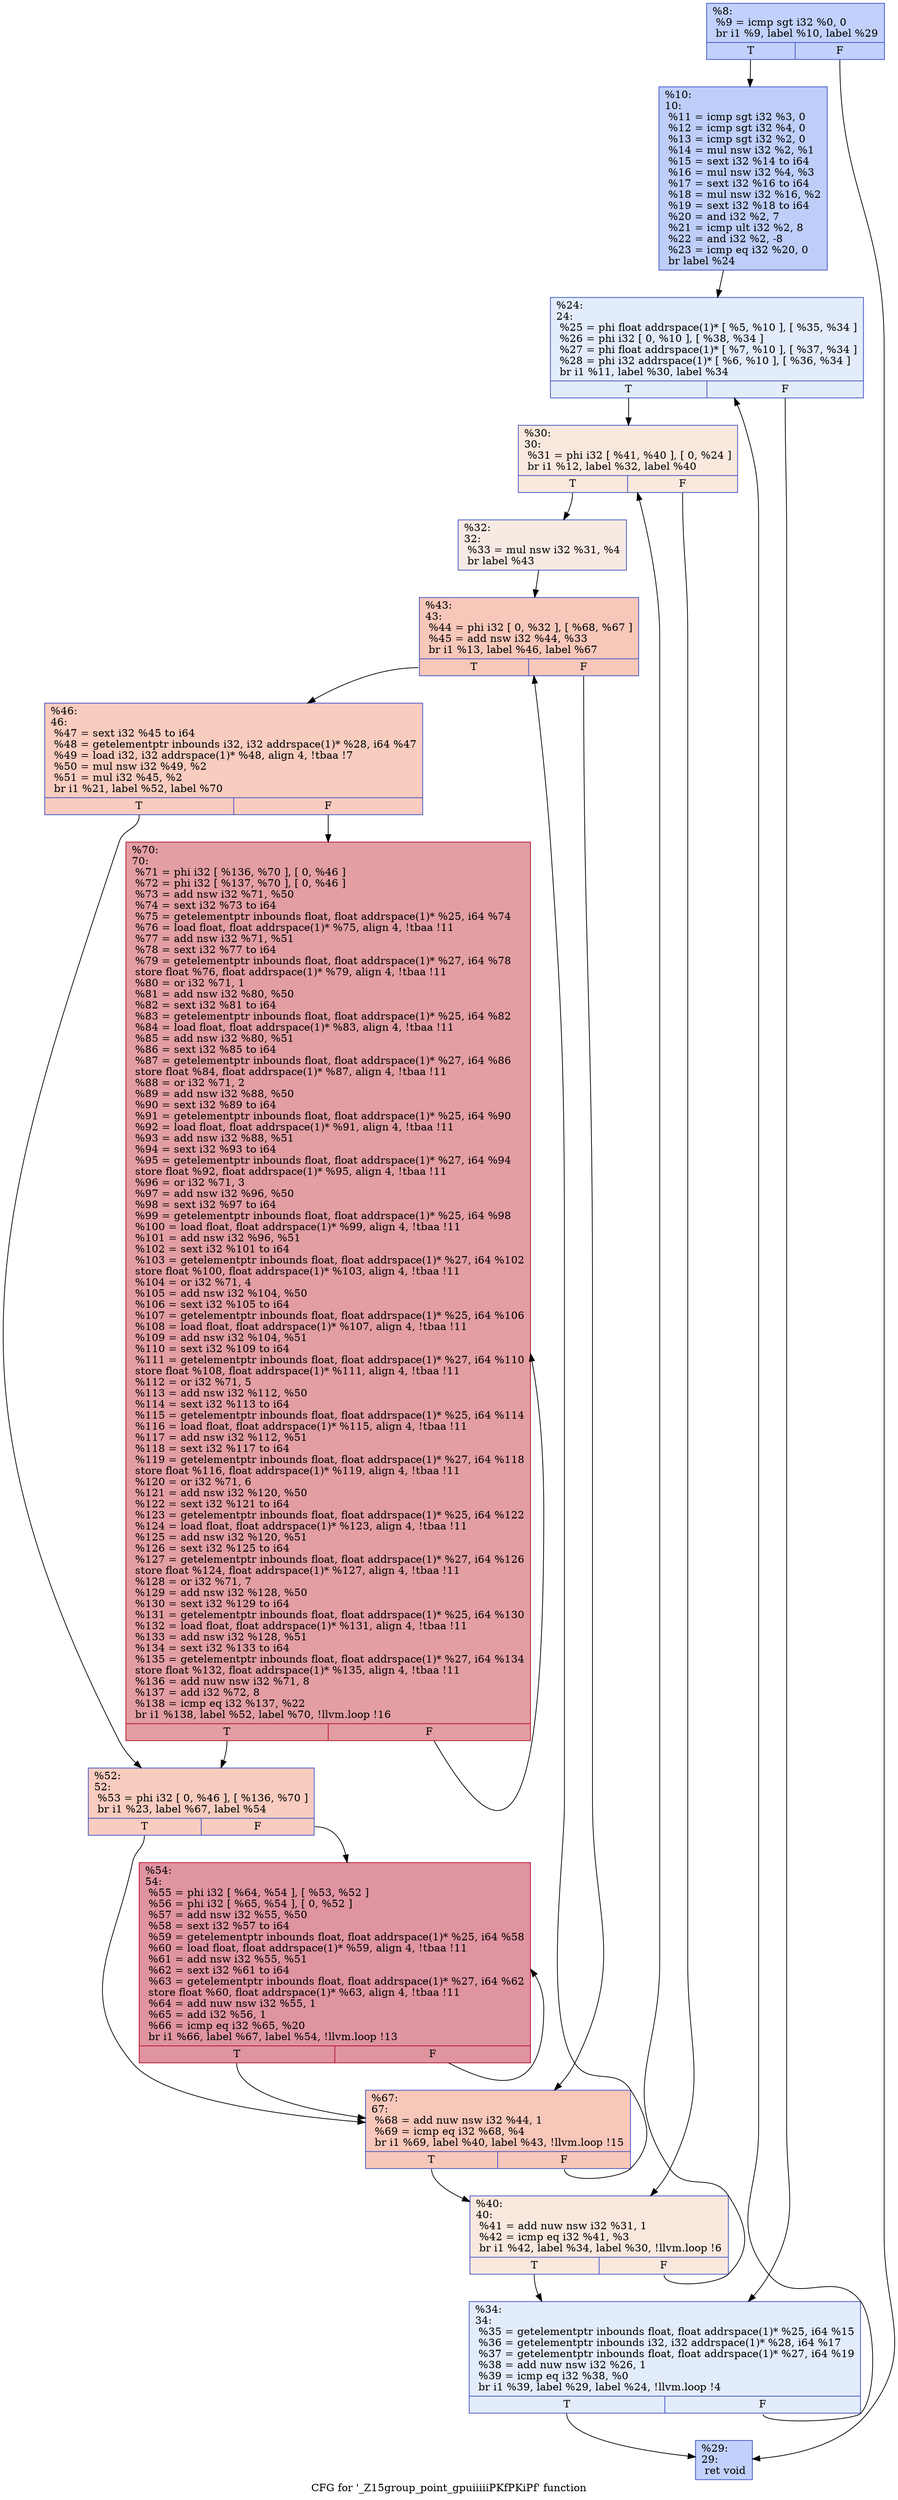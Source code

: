 digraph "CFG for '_Z15group_point_gpuiiiiiPKfPKiPf' function" {
	label="CFG for '_Z15group_point_gpuiiiiiPKfPKiPf' function";

	Node0x4e03660 [shape=record,color="#3d50c3ff", style=filled, fillcolor="#7396f570",label="{%8:\l  %9 = icmp sgt i32 %0, 0\l  br i1 %9, label %10, label %29\l|{<s0>T|<s1>F}}"];
	Node0x4e03660:s0 -> Node0x4e03610;
	Node0x4e03660:s1 -> Node0x4e03e20;
	Node0x4e03610 [shape=record,color="#3d50c3ff", style=filled, fillcolor="#6c8ff170",label="{%10:\l10:                                               \l  %11 = icmp sgt i32 %3, 0\l  %12 = icmp sgt i32 %4, 0\l  %13 = icmp sgt i32 %2, 0\l  %14 = mul nsw i32 %2, %1\l  %15 = sext i32 %14 to i64\l  %16 = mul nsw i32 %4, %3\l  %17 = sext i32 %16 to i64\l  %18 = mul nsw i32 %16, %2\l  %19 = sext i32 %18 to i64\l  %20 = and i32 %2, 7\l  %21 = icmp ult i32 %2, 8\l  %22 = and i32 %2, -8\l  %23 = icmp eq i32 %20, 0\l  br label %24\l}"];
	Node0x4e03610 -> Node0x4e02880;
	Node0x4e02880 [shape=record,color="#3d50c3ff", style=filled, fillcolor="#bfd3f670",label="{%24:\l24:                                               \l  %25 = phi float addrspace(1)* [ %5, %10 ], [ %35, %34 ]\l  %26 = phi i32 [ 0, %10 ], [ %38, %34 ]\l  %27 = phi float addrspace(1)* [ %7, %10 ], [ %37, %34 ]\l  %28 = phi i32 addrspace(1)* [ %6, %10 ], [ %36, %34 ]\l  br i1 %11, label %30, label %34\l|{<s0>T|<s1>F}}"];
	Node0x4e02880:s0 -> Node0x4e04d00;
	Node0x4e02880:s1 -> Node0x4e04860;
	Node0x4e03e20 [shape=record,color="#3d50c3ff", style=filled, fillcolor="#7396f570",label="{%29:\l29:                                               \l  ret void\l}"];
	Node0x4e04d00 [shape=record,color="#3d50c3ff", style=filled, fillcolor="#f2cab570",label="{%30:\l30:                                               \l  %31 = phi i32 [ %41, %40 ], [ 0, %24 ]\l  br i1 %12, label %32, label %40\l|{<s0>T|<s1>F}}"];
	Node0x4e04d00:s0 -> Node0x4e04fc0;
	Node0x4e04d00:s1 -> Node0x4e04ec0;
	Node0x4e04fc0 [shape=record,color="#3d50c3ff", style=filled, fillcolor="#eed0c070",label="{%32:\l32:                                               \l  %33 = mul nsw i32 %31, %4\l  br label %43\l}"];
	Node0x4e04fc0 -> Node0x4e04330;
	Node0x4e04860 [shape=record,color="#3d50c3ff", style=filled, fillcolor="#bfd3f670",label="{%34:\l34:                                               \l  %35 = getelementptr inbounds float, float addrspace(1)* %25, i64 %15\l  %36 = getelementptr inbounds i32, i32 addrspace(1)* %28, i64 %17\l  %37 = getelementptr inbounds float, float addrspace(1)* %27, i64 %19\l  %38 = add nuw nsw i32 %26, 1\l  %39 = icmp eq i32 %38, %0\l  br i1 %39, label %29, label %24, !llvm.loop !4\l|{<s0>T|<s1>F}}"];
	Node0x4e04860:s0 -> Node0x4e03e20;
	Node0x4e04860:s1 -> Node0x4e02880;
	Node0x4e04ec0 [shape=record,color="#3d50c3ff", style=filled, fillcolor="#f2cab570",label="{%40:\l40:                                               \l  %41 = add nuw nsw i32 %31, 1\l  %42 = icmp eq i32 %41, %3\l  br i1 %42, label %34, label %30, !llvm.loop !6\l|{<s0>T|<s1>F}}"];
	Node0x4e04ec0:s0 -> Node0x4e04860;
	Node0x4e04ec0:s1 -> Node0x4e04d00;
	Node0x4e04330 [shape=record,color="#3d50c3ff", style=filled, fillcolor="#ec7f6370",label="{%43:\l43:                                               \l  %44 = phi i32 [ 0, %32 ], [ %68, %67 ]\l  %45 = add nsw i32 %44, %33\l  br i1 %13, label %46, label %67\l|{<s0>T|<s1>F}}"];
	Node0x4e04330:s0 -> Node0x4e065a0;
	Node0x4e04330:s1 -> Node0x4e06410;
	Node0x4e065a0 [shape=record,color="#3d50c3ff", style=filled, fillcolor="#f08b6e70",label="{%46:\l46:                                               \l  %47 = sext i32 %45 to i64\l  %48 = getelementptr inbounds i32, i32 addrspace(1)* %28, i64 %47\l  %49 = load i32, i32 addrspace(1)* %48, align 4, !tbaa !7\l  %50 = mul nsw i32 %49, %2\l  %51 = mul i32 %45, %2\l  br i1 %21, label %52, label %70\l|{<s0>T|<s1>F}}"];
	Node0x4e065a0:s0 -> Node0x4e06a80;
	Node0x4e065a0:s1 -> Node0x4e06b10;
	Node0x4e06a80 [shape=record,color="#3d50c3ff", style=filled, fillcolor="#f08b6e70",label="{%52:\l52:                                               \l  %53 = phi i32 [ 0, %46 ], [ %136, %70 ]\l  br i1 %23, label %67, label %54\l|{<s0>T|<s1>F}}"];
	Node0x4e06a80:s0 -> Node0x4e06410;
	Node0x4e06a80:s1 -> Node0x4e06d00;
	Node0x4e06d00 [shape=record,color="#b70d28ff", style=filled, fillcolor="#b70d2870",label="{%54:\l54:                                               \l  %55 = phi i32 [ %64, %54 ], [ %53, %52 ]\l  %56 = phi i32 [ %65, %54 ], [ 0, %52 ]\l  %57 = add nsw i32 %55, %50\l  %58 = sext i32 %57 to i64\l  %59 = getelementptr inbounds float, float addrspace(1)* %25, i64 %58\l  %60 = load float, float addrspace(1)* %59, align 4, !tbaa !11\l  %61 = add nsw i32 %55, %51\l  %62 = sext i32 %61 to i64\l  %63 = getelementptr inbounds float, float addrspace(1)* %27, i64 %62\l  store float %60, float addrspace(1)* %63, align 4, !tbaa !11\l  %64 = add nuw nsw i32 %55, 1\l  %65 = add i32 %56, 1\l  %66 = icmp eq i32 %65, %20\l  br i1 %66, label %67, label %54, !llvm.loop !13\l|{<s0>T|<s1>F}}"];
	Node0x4e06d00:s0 -> Node0x4e06410;
	Node0x4e06d00:s1 -> Node0x4e06d00;
	Node0x4e06410 [shape=record,color="#3d50c3ff", style=filled, fillcolor="#ec7f6370",label="{%67:\l67:                                               \l  %68 = add nuw nsw i32 %44, 1\l  %69 = icmp eq i32 %68, %4\l  br i1 %69, label %40, label %43, !llvm.loop !15\l|{<s0>T|<s1>F}}"];
	Node0x4e06410:s0 -> Node0x4e04ec0;
	Node0x4e06410:s1 -> Node0x4e04330;
	Node0x4e06b10 [shape=record,color="#b70d28ff", style=filled, fillcolor="#be242e70",label="{%70:\l70:                                               \l  %71 = phi i32 [ %136, %70 ], [ 0, %46 ]\l  %72 = phi i32 [ %137, %70 ], [ 0, %46 ]\l  %73 = add nsw i32 %71, %50\l  %74 = sext i32 %73 to i64\l  %75 = getelementptr inbounds float, float addrspace(1)* %25, i64 %74\l  %76 = load float, float addrspace(1)* %75, align 4, !tbaa !11\l  %77 = add nsw i32 %71, %51\l  %78 = sext i32 %77 to i64\l  %79 = getelementptr inbounds float, float addrspace(1)* %27, i64 %78\l  store float %76, float addrspace(1)* %79, align 4, !tbaa !11\l  %80 = or i32 %71, 1\l  %81 = add nsw i32 %80, %50\l  %82 = sext i32 %81 to i64\l  %83 = getelementptr inbounds float, float addrspace(1)* %25, i64 %82\l  %84 = load float, float addrspace(1)* %83, align 4, !tbaa !11\l  %85 = add nsw i32 %80, %51\l  %86 = sext i32 %85 to i64\l  %87 = getelementptr inbounds float, float addrspace(1)* %27, i64 %86\l  store float %84, float addrspace(1)* %87, align 4, !tbaa !11\l  %88 = or i32 %71, 2\l  %89 = add nsw i32 %88, %50\l  %90 = sext i32 %89 to i64\l  %91 = getelementptr inbounds float, float addrspace(1)* %25, i64 %90\l  %92 = load float, float addrspace(1)* %91, align 4, !tbaa !11\l  %93 = add nsw i32 %88, %51\l  %94 = sext i32 %93 to i64\l  %95 = getelementptr inbounds float, float addrspace(1)* %27, i64 %94\l  store float %92, float addrspace(1)* %95, align 4, !tbaa !11\l  %96 = or i32 %71, 3\l  %97 = add nsw i32 %96, %50\l  %98 = sext i32 %97 to i64\l  %99 = getelementptr inbounds float, float addrspace(1)* %25, i64 %98\l  %100 = load float, float addrspace(1)* %99, align 4, !tbaa !11\l  %101 = add nsw i32 %96, %51\l  %102 = sext i32 %101 to i64\l  %103 = getelementptr inbounds float, float addrspace(1)* %27, i64 %102\l  store float %100, float addrspace(1)* %103, align 4, !tbaa !11\l  %104 = or i32 %71, 4\l  %105 = add nsw i32 %104, %50\l  %106 = sext i32 %105 to i64\l  %107 = getelementptr inbounds float, float addrspace(1)* %25, i64 %106\l  %108 = load float, float addrspace(1)* %107, align 4, !tbaa !11\l  %109 = add nsw i32 %104, %51\l  %110 = sext i32 %109 to i64\l  %111 = getelementptr inbounds float, float addrspace(1)* %27, i64 %110\l  store float %108, float addrspace(1)* %111, align 4, !tbaa !11\l  %112 = or i32 %71, 5\l  %113 = add nsw i32 %112, %50\l  %114 = sext i32 %113 to i64\l  %115 = getelementptr inbounds float, float addrspace(1)* %25, i64 %114\l  %116 = load float, float addrspace(1)* %115, align 4, !tbaa !11\l  %117 = add nsw i32 %112, %51\l  %118 = sext i32 %117 to i64\l  %119 = getelementptr inbounds float, float addrspace(1)* %27, i64 %118\l  store float %116, float addrspace(1)* %119, align 4, !tbaa !11\l  %120 = or i32 %71, 6\l  %121 = add nsw i32 %120, %50\l  %122 = sext i32 %121 to i64\l  %123 = getelementptr inbounds float, float addrspace(1)* %25, i64 %122\l  %124 = load float, float addrspace(1)* %123, align 4, !tbaa !11\l  %125 = add nsw i32 %120, %51\l  %126 = sext i32 %125 to i64\l  %127 = getelementptr inbounds float, float addrspace(1)* %27, i64 %126\l  store float %124, float addrspace(1)* %127, align 4, !tbaa !11\l  %128 = or i32 %71, 7\l  %129 = add nsw i32 %128, %50\l  %130 = sext i32 %129 to i64\l  %131 = getelementptr inbounds float, float addrspace(1)* %25, i64 %130\l  %132 = load float, float addrspace(1)* %131, align 4, !tbaa !11\l  %133 = add nsw i32 %128, %51\l  %134 = sext i32 %133 to i64\l  %135 = getelementptr inbounds float, float addrspace(1)* %27, i64 %134\l  store float %132, float addrspace(1)* %135, align 4, !tbaa !11\l  %136 = add nuw nsw i32 %71, 8\l  %137 = add i32 %72, 8\l  %138 = icmp eq i32 %137, %22\l  br i1 %138, label %52, label %70, !llvm.loop !16\l|{<s0>T|<s1>F}}"];
	Node0x4e06b10:s0 -> Node0x4e06a80;
	Node0x4e06b10:s1 -> Node0x4e06b10;
}
